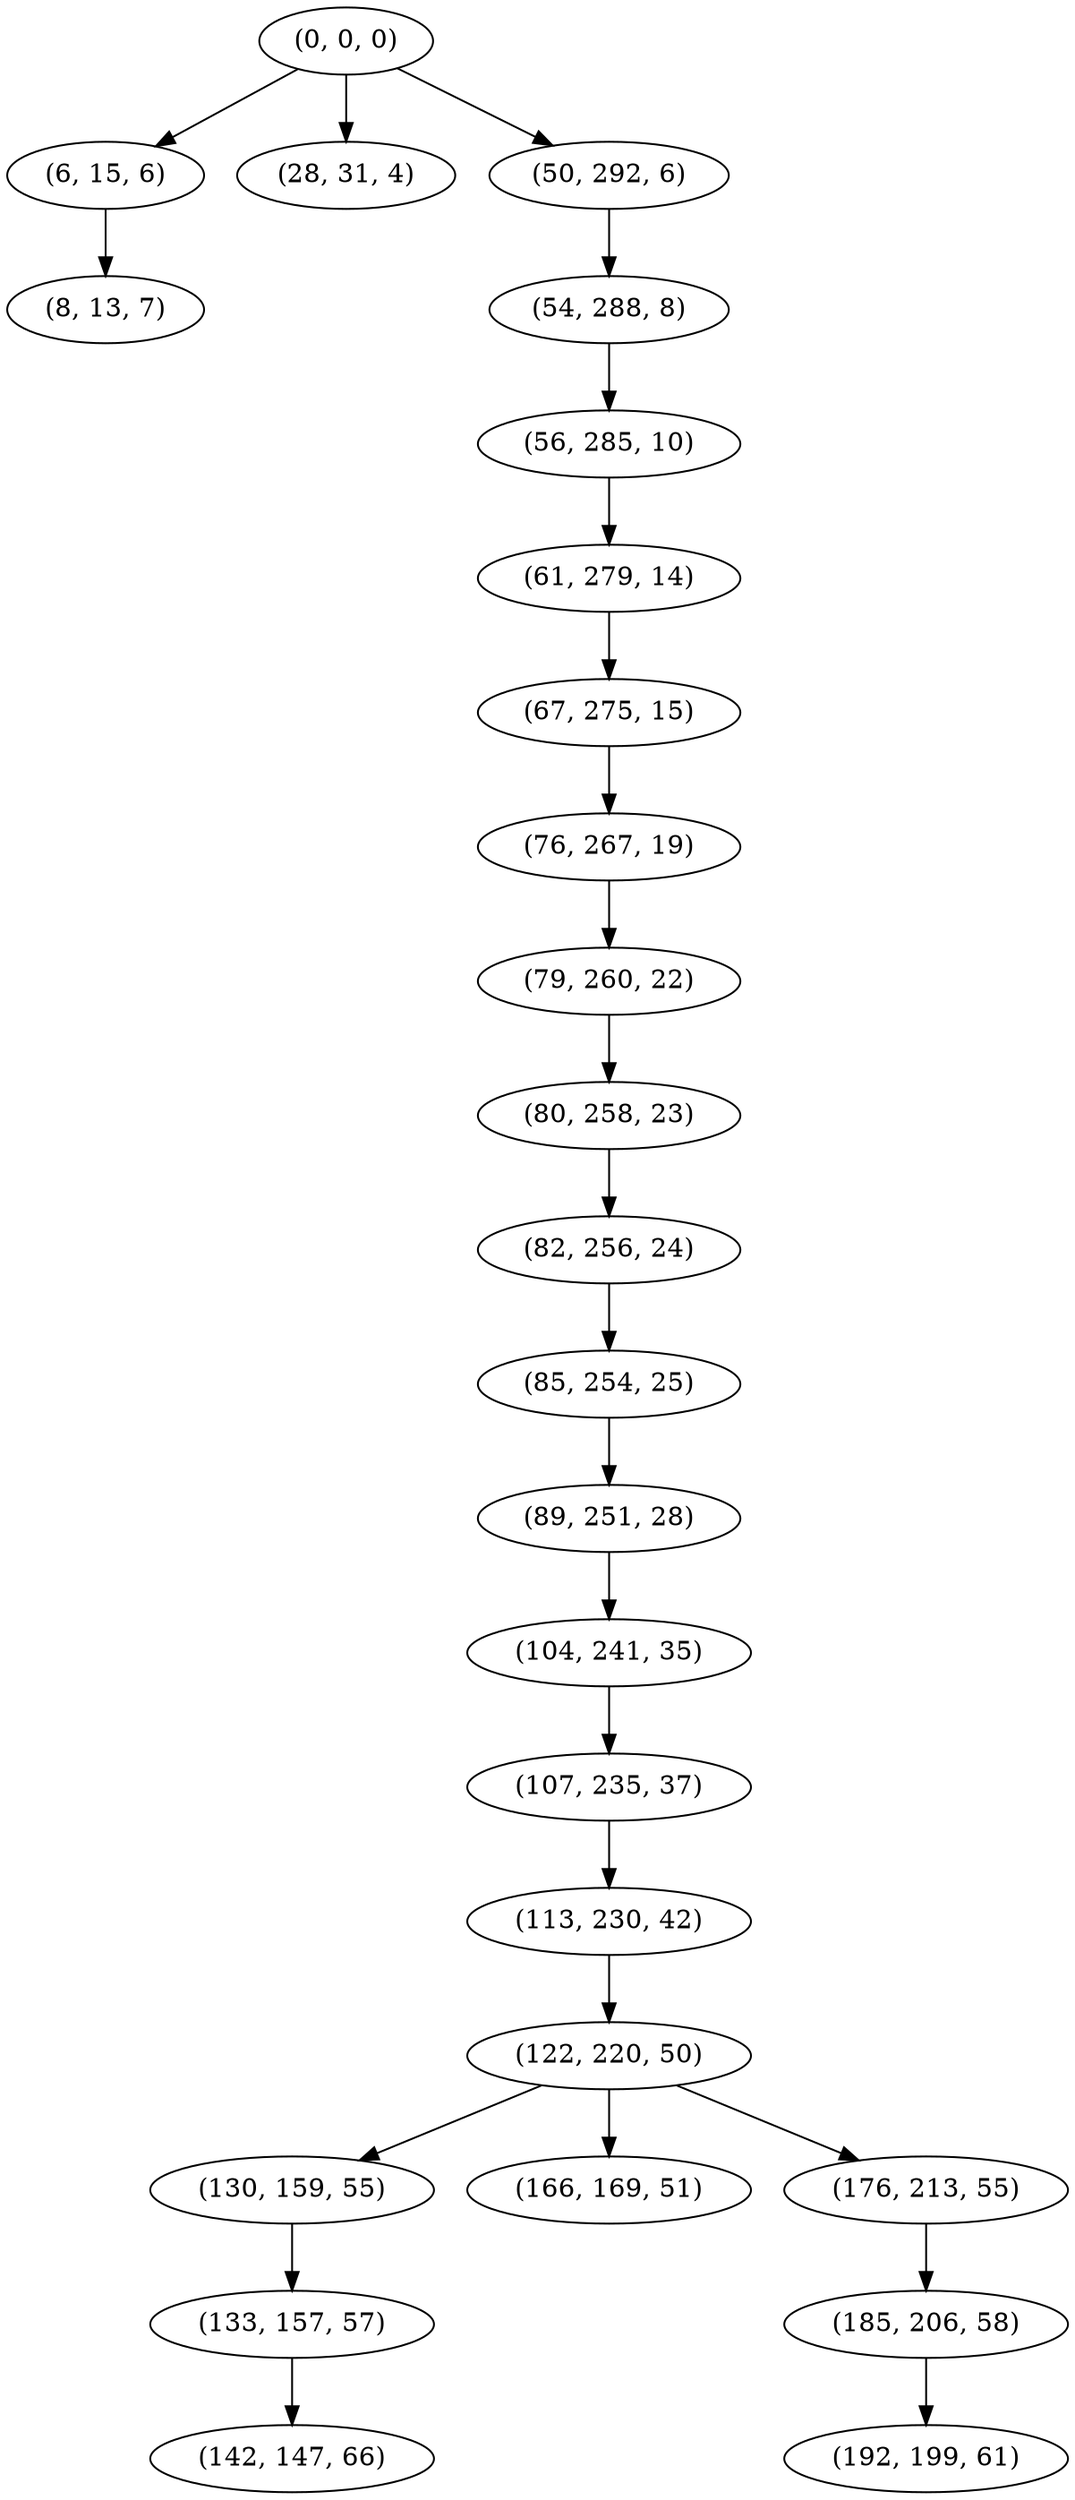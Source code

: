 digraph tree {
    "(0, 0, 0)";
    "(6, 15, 6)";
    "(8, 13, 7)";
    "(28, 31, 4)";
    "(50, 292, 6)";
    "(54, 288, 8)";
    "(56, 285, 10)";
    "(61, 279, 14)";
    "(67, 275, 15)";
    "(76, 267, 19)";
    "(79, 260, 22)";
    "(80, 258, 23)";
    "(82, 256, 24)";
    "(85, 254, 25)";
    "(89, 251, 28)";
    "(104, 241, 35)";
    "(107, 235, 37)";
    "(113, 230, 42)";
    "(122, 220, 50)";
    "(130, 159, 55)";
    "(133, 157, 57)";
    "(142, 147, 66)";
    "(166, 169, 51)";
    "(176, 213, 55)";
    "(185, 206, 58)";
    "(192, 199, 61)";
    "(0, 0, 0)" -> "(6, 15, 6)";
    "(0, 0, 0)" -> "(28, 31, 4)";
    "(0, 0, 0)" -> "(50, 292, 6)";
    "(6, 15, 6)" -> "(8, 13, 7)";
    "(50, 292, 6)" -> "(54, 288, 8)";
    "(54, 288, 8)" -> "(56, 285, 10)";
    "(56, 285, 10)" -> "(61, 279, 14)";
    "(61, 279, 14)" -> "(67, 275, 15)";
    "(67, 275, 15)" -> "(76, 267, 19)";
    "(76, 267, 19)" -> "(79, 260, 22)";
    "(79, 260, 22)" -> "(80, 258, 23)";
    "(80, 258, 23)" -> "(82, 256, 24)";
    "(82, 256, 24)" -> "(85, 254, 25)";
    "(85, 254, 25)" -> "(89, 251, 28)";
    "(89, 251, 28)" -> "(104, 241, 35)";
    "(104, 241, 35)" -> "(107, 235, 37)";
    "(107, 235, 37)" -> "(113, 230, 42)";
    "(113, 230, 42)" -> "(122, 220, 50)";
    "(122, 220, 50)" -> "(130, 159, 55)";
    "(122, 220, 50)" -> "(166, 169, 51)";
    "(122, 220, 50)" -> "(176, 213, 55)";
    "(130, 159, 55)" -> "(133, 157, 57)";
    "(133, 157, 57)" -> "(142, 147, 66)";
    "(176, 213, 55)" -> "(185, 206, 58)";
    "(185, 206, 58)" -> "(192, 199, 61)";
}
